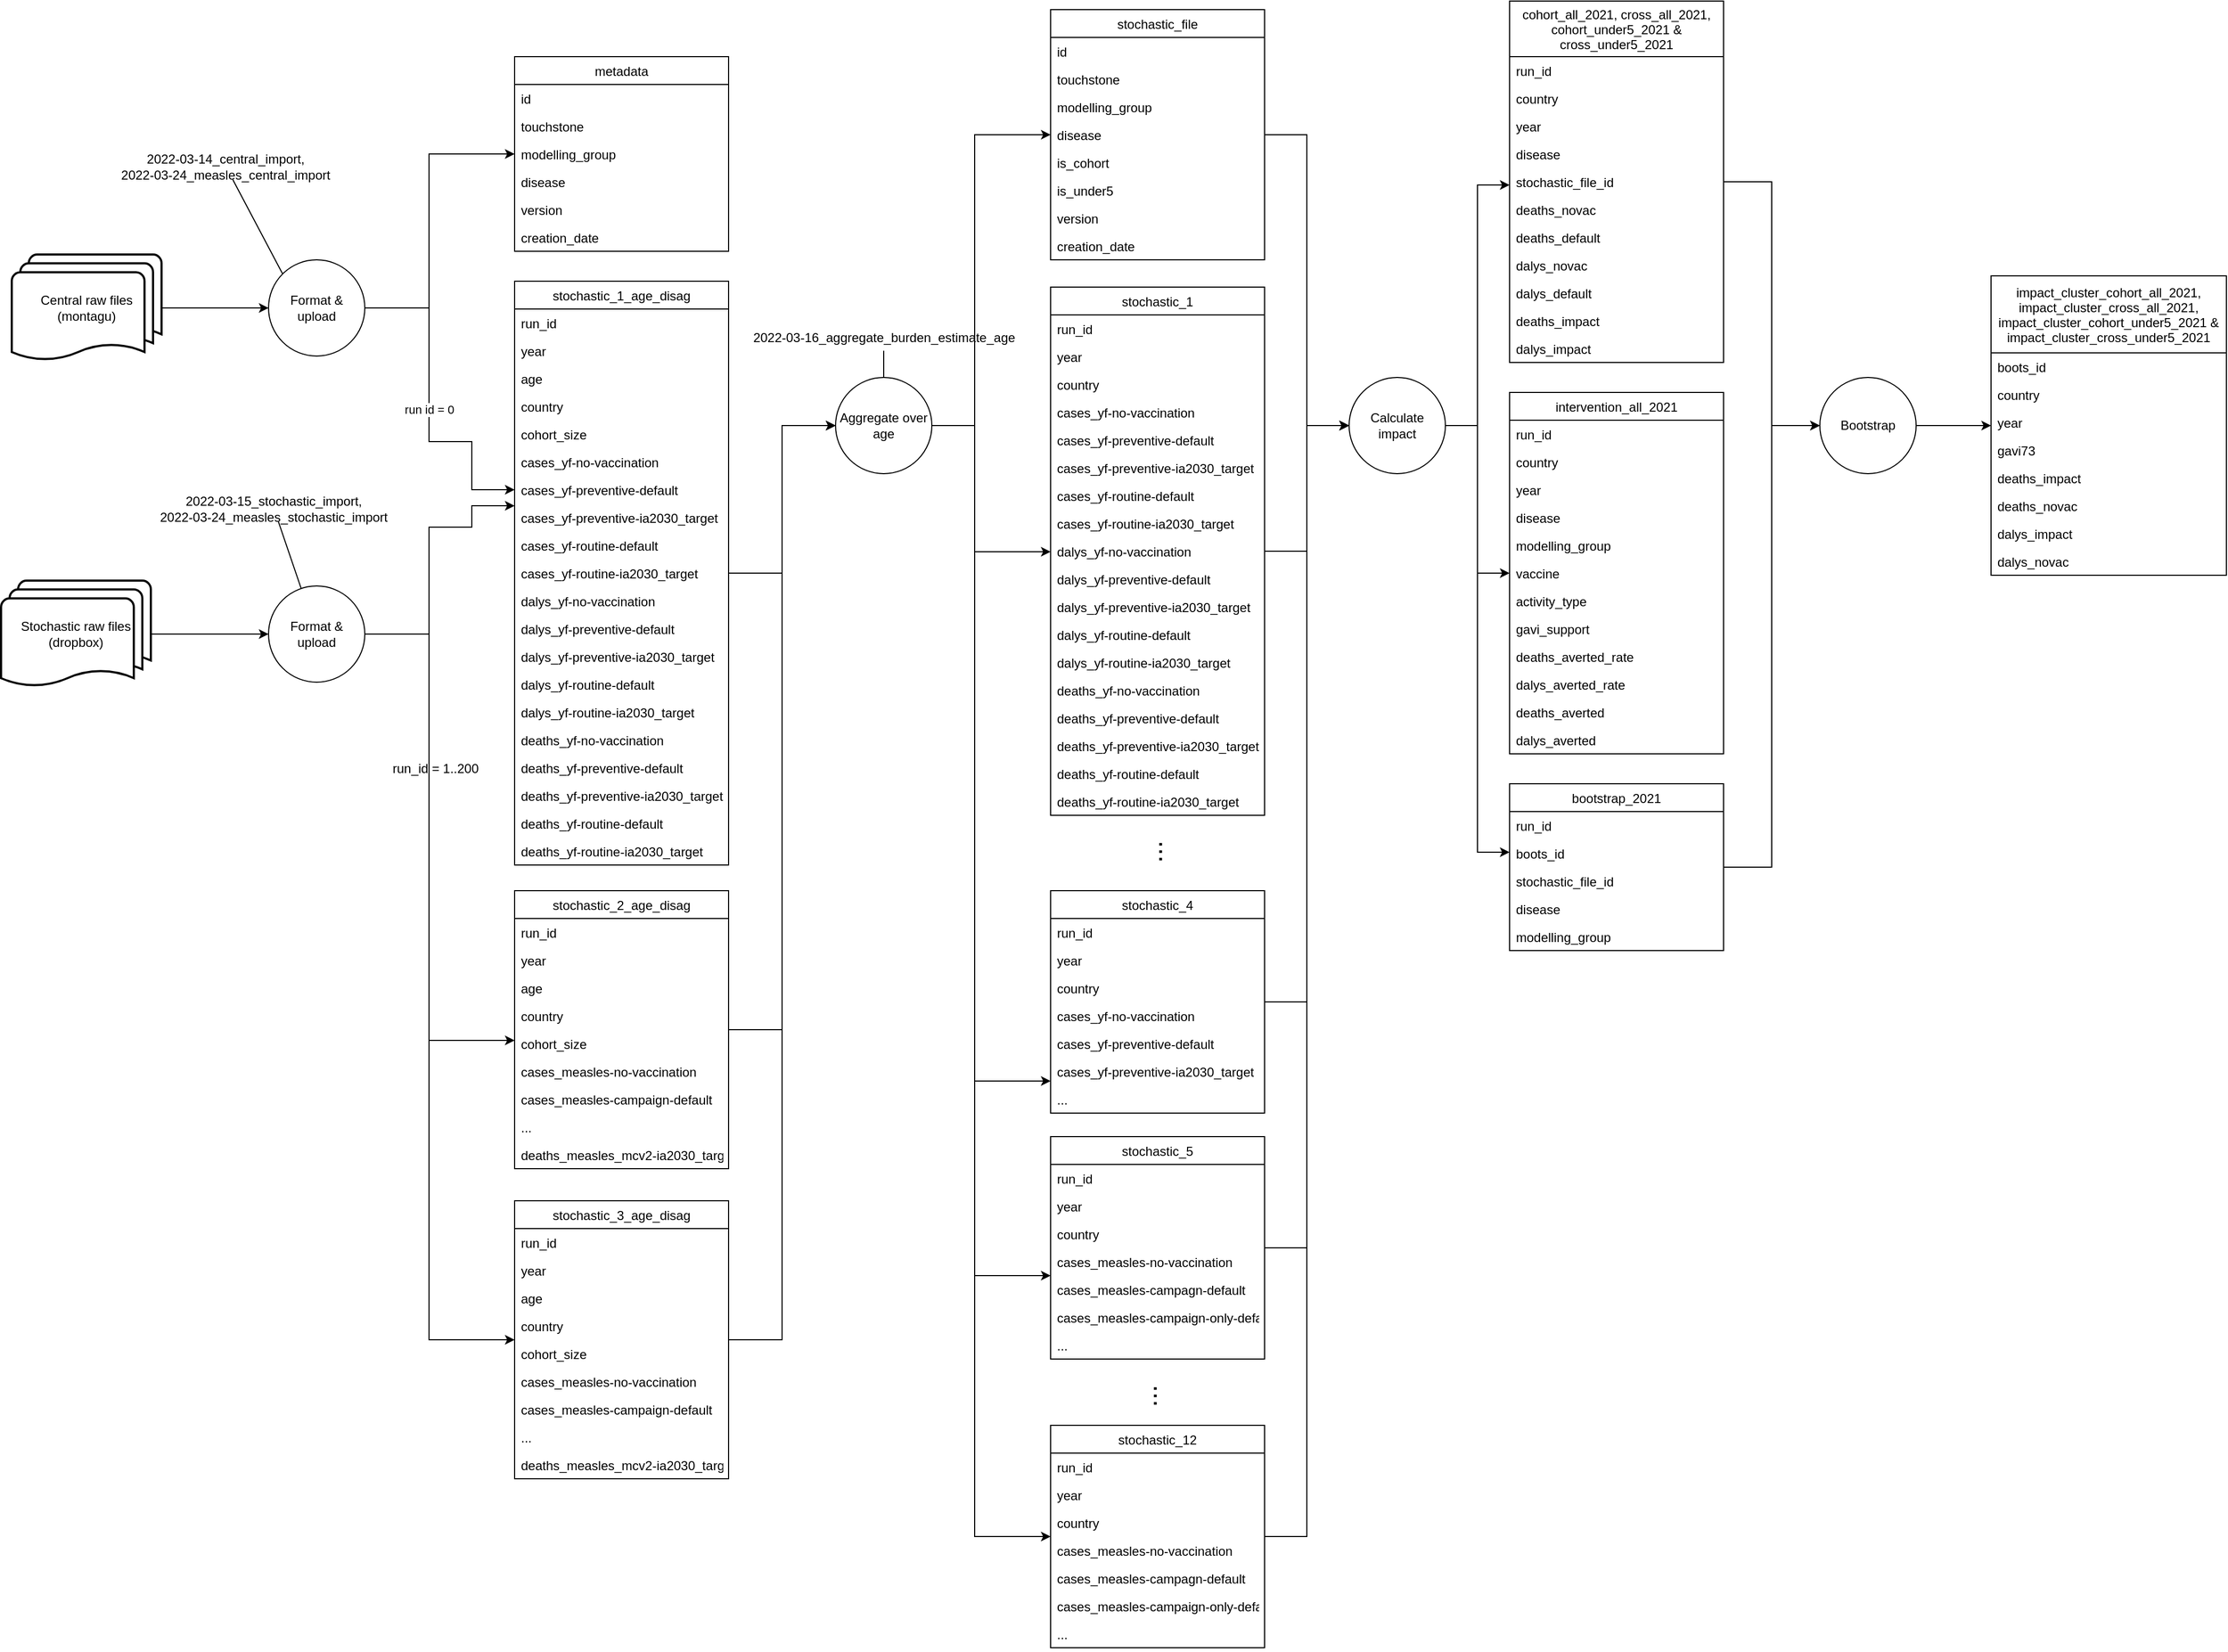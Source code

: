 <mxfile version="16.5.1" type="device"><diagram id="mGxD8xT4z-HSewU-faGQ" name="Page-1"><mxGraphModel dx="1350" dy="878" grid="1" gridSize="10" guides="1" tooltips="1" connect="1" arrows="1" fold="1" page="1" pageScale="1" pageWidth="827" pageHeight="1169" math="0" shadow="0"><root><mxCell id="0"/><mxCell id="1" parent="0"/><mxCell id="gCDxa2Zwygsy5dwFKKMd-66" style="edgeStyle=orthogonalEdgeStyle;rounded=0;orthogonalLoop=1;jettySize=auto;html=1;" parent="1" source="gCDxa2Zwygsy5dwFKKMd-1" target="gCDxa2Zwygsy5dwFKKMd-3" edge="1"><mxGeometry relative="1" as="geometry"/></mxCell><mxCell id="gCDxa2Zwygsy5dwFKKMd-1" value="Stochastic raw files&lt;br&gt;(dropbox)" style="strokeWidth=2;html=1;shape=mxgraph.flowchart.multi-document;whiteSpace=wrap;" parent="1" vertex="1"><mxGeometry x="60" y="580" width="140" height="100" as="geometry"/></mxCell><mxCell id="gCDxa2Zwygsy5dwFKKMd-65" style="edgeStyle=orthogonalEdgeStyle;rounded=0;orthogonalLoop=1;jettySize=auto;html=1;" parent="1" source="gCDxa2Zwygsy5dwFKKMd-2" target="gCDxa2Zwygsy5dwFKKMd-4" edge="1"><mxGeometry relative="1" as="geometry"/></mxCell><mxCell id="gCDxa2Zwygsy5dwFKKMd-2" value="Central raw files&lt;br&gt;(montagu)" style="strokeWidth=2;html=1;shape=mxgraph.flowchart.multi-document;whiteSpace=wrap;" parent="1" vertex="1"><mxGeometry x="70" y="275" width="140" height="100" as="geometry"/></mxCell><mxCell id="gCDxa2Zwygsy5dwFKKMd-64" style="edgeStyle=orthogonalEdgeStyle;rounded=0;orthogonalLoop=1;jettySize=auto;html=1;" parent="1" source="gCDxa2Zwygsy5dwFKKMd-3" target="gCDxa2Zwygsy5dwFKKMd-18" edge="1"><mxGeometry relative="1" as="geometry"><Array as="points"><mxPoint x="460" y="630"/><mxPoint x="460" y="530"/><mxPoint x="500" y="530"/><mxPoint x="500" y="510"/></Array></mxGeometry></mxCell><mxCell id="oV0BVS69XPxfv5UUO418-32" style="edgeStyle=orthogonalEdgeStyle;rounded=0;orthogonalLoop=1;jettySize=auto;html=1;" parent="1" source="gCDxa2Zwygsy5dwFKKMd-3" target="oV0BVS69XPxfv5UUO418-1" edge="1"><mxGeometry relative="1" as="geometry"><Array as="points"><mxPoint x="460" y="630"/><mxPoint x="460" y="1010"/></Array></mxGeometry></mxCell><mxCell id="oV0BVS69XPxfv5UUO418-33" style="edgeStyle=orthogonalEdgeStyle;rounded=0;orthogonalLoop=1;jettySize=auto;html=1;" parent="1" source="gCDxa2Zwygsy5dwFKKMd-3" target="oV0BVS69XPxfv5UUO418-22" edge="1"><mxGeometry relative="1" as="geometry"><Array as="points"><mxPoint x="460" y="630"/><mxPoint x="460" y="1290"/></Array></mxGeometry></mxCell><mxCell id="gCDxa2Zwygsy5dwFKKMd-3" value="Format &amp;amp; upload" style="ellipse;whiteSpace=wrap;html=1;aspect=fixed;" parent="1" vertex="1"><mxGeometry x="310" y="585" width="90" height="90" as="geometry"/></mxCell><mxCell id="gCDxa2Zwygsy5dwFKKMd-61" style="edgeStyle=orthogonalEdgeStyle;rounded=0;orthogonalLoop=1;jettySize=auto;html=1;" parent="1" source="gCDxa2Zwygsy5dwFKKMd-4" target="gCDxa2Zwygsy5dwFKKMd-43" edge="1"><mxGeometry relative="1" as="geometry"><Array as="points"><mxPoint x="460" y="325"/><mxPoint x="460" y="181"/></Array></mxGeometry></mxCell><mxCell id="gCDxa2Zwygsy5dwFKKMd-62" value="run id = 0" style="edgeStyle=orthogonalEdgeStyle;rounded=0;orthogonalLoop=1;jettySize=auto;html=1;" parent="1" source="gCDxa2Zwygsy5dwFKKMd-4" target="gCDxa2Zwygsy5dwFKKMd-23" edge="1"><mxGeometry relative="1" as="geometry"><Array as="points"><mxPoint x="460" y="325"/><mxPoint x="460" y="450"/><mxPoint x="500" y="450"/><mxPoint x="500" y="495"/></Array></mxGeometry></mxCell><mxCell id="gCDxa2Zwygsy5dwFKKMd-4" value="Format &amp;amp; upload" style="ellipse;whiteSpace=wrap;html=1;aspect=fixed;" parent="1" vertex="1"><mxGeometry x="310" y="280" width="90" height="90" as="geometry"/></mxCell><mxCell id="gCDxa2Zwygsy5dwFKKMd-89" style="edgeStyle=orthogonalEdgeStyle;rounded=0;orthogonalLoop=1;jettySize=auto;html=1;entryX=0;entryY=0.5;entryDx=0;entryDy=0;" parent="1" source="gCDxa2Zwygsy5dwFKKMd-18" target="gCDxa2Zwygsy5dwFKKMd-88" edge="1"><mxGeometry relative="1" as="geometry"/></mxCell><mxCell id="gCDxa2Zwygsy5dwFKKMd-18" value="stochastic_1_age_disag" style="swimlane;fontStyle=0;childLayout=stackLayout;horizontal=1;startSize=26;fillColor=none;horizontalStack=0;resizeParent=1;resizeParentMax=0;resizeLast=0;collapsible=1;marginBottom=0;" parent="1" vertex="1"><mxGeometry x="540" y="300" width="200" height="546" as="geometry"><mxRectangle x="490" y="370" width="50" height="26" as="alternateBounds"/></mxGeometry></mxCell><mxCell id="gCDxa2Zwygsy5dwFKKMd-21" value="run_id" style="text;strokeColor=none;fillColor=none;align=left;verticalAlign=top;spacingLeft=4;spacingRight=4;overflow=hidden;rotatable=0;points=[[0,0.5],[1,0.5]];portConstraint=eastwest;" parent="gCDxa2Zwygsy5dwFKKMd-18" vertex="1"><mxGeometry y="26" width="200" height="26" as="geometry"/></mxCell><mxCell id="gCDxa2Zwygsy5dwFKKMd-19" value="year" style="text;strokeColor=none;fillColor=none;align=left;verticalAlign=top;spacingLeft=4;spacingRight=4;overflow=hidden;rotatable=0;points=[[0,0.5],[1,0.5]];portConstraint=eastwest;" parent="gCDxa2Zwygsy5dwFKKMd-18" vertex="1"><mxGeometry y="52" width="200" height="26" as="geometry"/></mxCell><mxCell id="gCDxa2Zwygsy5dwFKKMd-31" value="age" style="text;strokeColor=none;fillColor=none;align=left;verticalAlign=top;spacingLeft=4;spacingRight=4;overflow=hidden;rotatable=0;points=[[0,0.5],[1,0.5]];portConstraint=eastwest;" parent="gCDxa2Zwygsy5dwFKKMd-18" vertex="1"><mxGeometry y="78" width="200" height="26" as="geometry"/></mxCell><mxCell id="gCDxa2Zwygsy5dwFKKMd-20" value="country" style="text;strokeColor=none;fillColor=none;align=left;verticalAlign=top;spacingLeft=4;spacingRight=4;overflow=hidden;rotatable=0;points=[[0,0.5],[1,0.5]];portConstraint=eastwest;" parent="gCDxa2Zwygsy5dwFKKMd-18" vertex="1"><mxGeometry y="104" width="200" height="26" as="geometry"/></mxCell><mxCell id="gCDxa2Zwygsy5dwFKKMd-32" value="cohort_size" style="text;strokeColor=none;fillColor=none;align=left;verticalAlign=top;spacingLeft=4;spacingRight=4;overflow=hidden;rotatable=0;points=[[0,0.5],[1,0.5]];portConstraint=eastwest;" parent="gCDxa2Zwygsy5dwFKKMd-18" vertex="1"><mxGeometry y="130" width="200" height="26" as="geometry"/></mxCell><mxCell id="gCDxa2Zwygsy5dwFKKMd-22" value="cases_yf-no-vaccination" style="text;strokeColor=none;fillColor=none;align=left;verticalAlign=top;spacingLeft=4;spacingRight=4;overflow=hidden;rotatable=0;points=[[0,0.5],[1,0.5]];portConstraint=eastwest;" parent="gCDxa2Zwygsy5dwFKKMd-18" vertex="1"><mxGeometry y="156" width="200" height="26" as="geometry"/></mxCell><mxCell id="gCDxa2Zwygsy5dwFKKMd-23" value="cases_yf-preventive-default" style="text;strokeColor=none;fillColor=none;align=left;verticalAlign=top;spacingLeft=4;spacingRight=4;overflow=hidden;rotatable=0;points=[[0,0.5],[1,0.5]];portConstraint=eastwest;" parent="gCDxa2Zwygsy5dwFKKMd-18" vertex="1"><mxGeometry y="182" width="200" height="26" as="geometry"/></mxCell><mxCell id="gCDxa2Zwygsy5dwFKKMd-24" value="cases_yf-preventive-ia2030_target" style="text;strokeColor=none;fillColor=none;align=left;verticalAlign=top;spacingLeft=4;spacingRight=4;overflow=hidden;rotatable=0;points=[[0,0.5],[1,0.5]];portConstraint=eastwest;" parent="gCDxa2Zwygsy5dwFKKMd-18" vertex="1"><mxGeometry y="208" width="200" height="26" as="geometry"/></mxCell><mxCell id="gCDxa2Zwygsy5dwFKKMd-25" value="cases_yf-routine-default" style="text;strokeColor=none;fillColor=none;align=left;verticalAlign=top;spacingLeft=4;spacingRight=4;overflow=hidden;rotatable=0;points=[[0,0.5],[1,0.5]];portConstraint=eastwest;" parent="gCDxa2Zwygsy5dwFKKMd-18" vertex="1"><mxGeometry y="234" width="200" height="26" as="geometry"/></mxCell><mxCell id="gCDxa2Zwygsy5dwFKKMd-26" value="cases_yf-routine-ia2030_target" style="text;strokeColor=none;fillColor=none;align=left;verticalAlign=top;spacingLeft=4;spacingRight=4;overflow=hidden;rotatable=0;points=[[0,0.5],[1,0.5]];portConstraint=eastwest;" parent="gCDxa2Zwygsy5dwFKKMd-18" vertex="1"><mxGeometry y="260" width="200" height="26" as="geometry"/></mxCell><mxCell id="gCDxa2Zwygsy5dwFKKMd-27" value="dalys_yf-no-vaccination" style="text;strokeColor=none;fillColor=none;align=left;verticalAlign=top;spacingLeft=4;spacingRight=4;overflow=hidden;rotatable=0;points=[[0,0.5],[1,0.5]];portConstraint=eastwest;" parent="gCDxa2Zwygsy5dwFKKMd-18" vertex="1"><mxGeometry y="286" width="200" height="26" as="geometry"/></mxCell><mxCell id="gCDxa2Zwygsy5dwFKKMd-28" value="dalys_yf-preventive-default" style="text;strokeColor=none;fillColor=none;align=left;verticalAlign=top;spacingLeft=4;spacingRight=4;overflow=hidden;rotatable=0;points=[[0,0.5],[1,0.5]];portConstraint=eastwest;" parent="gCDxa2Zwygsy5dwFKKMd-18" vertex="1"><mxGeometry y="312" width="200" height="26" as="geometry"/></mxCell><mxCell id="gCDxa2Zwygsy5dwFKKMd-29" value="dalys_yf-preventive-ia2030_target" style="text;strokeColor=none;fillColor=none;align=left;verticalAlign=top;spacingLeft=4;spacingRight=4;overflow=hidden;rotatable=0;points=[[0,0.5],[1,0.5]];portConstraint=eastwest;" parent="gCDxa2Zwygsy5dwFKKMd-18" vertex="1"><mxGeometry y="338" width="200" height="26" as="geometry"/></mxCell><mxCell id="gCDxa2Zwygsy5dwFKKMd-30" value="dalys_yf-routine-default" style="text;strokeColor=none;fillColor=none;align=left;verticalAlign=top;spacingLeft=4;spacingRight=4;overflow=hidden;rotatable=0;points=[[0,0.5],[1,0.5]];portConstraint=eastwest;" parent="gCDxa2Zwygsy5dwFKKMd-18" vertex="1"><mxGeometry y="364" width="200" height="26" as="geometry"/></mxCell><mxCell id="gCDxa2Zwygsy5dwFKKMd-33" value="dalys_yf-routine-ia2030_target" style="text;strokeColor=none;fillColor=none;align=left;verticalAlign=top;spacingLeft=4;spacingRight=4;overflow=hidden;rotatable=0;points=[[0,0.5],[1,0.5]];portConstraint=eastwest;" parent="gCDxa2Zwygsy5dwFKKMd-18" vertex="1"><mxGeometry y="390" width="200" height="26" as="geometry"/></mxCell><mxCell id="gCDxa2Zwygsy5dwFKKMd-34" value="deaths_yf-no-vaccination" style="text;strokeColor=none;fillColor=none;align=left;verticalAlign=top;spacingLeft=4;spacingRight=4;overflow=hidden;rotatable=0;points=[[0,0.5],[1,0.5]];portConstraint=eastwest;" parent="gCDxa2Zwygsy5dwFKKMd-18" vertex="1"><mxGeometry y="416" width="200" height="26" as="geometry"/></mxCell><mxCell id="gCDxa2Zwygsy5dwFKKMd-35" value="deaths_yf-preventive-default" style="text;strokeColor=none;fillColor=none;align=left;verticalAlign=top;spacingLeft=4;spacingRight=4;overflow=hidden;rotatable=0;points=[[0,0.5],[1,0.5]];portConstraint=eastwest;" parent="gCDxa2Zwygsy5dwFKKMd-18" vertex="1"><mxGeometry y="442" width="200" height="26" as="geometry"/></mxCell><mxCell id="gCDxa2Zwygsy5dwFKKMd-36" value="deaths_yf-preventive-ia2030_target" style="text;strokeColor=none;fillColor=none;align=left;verticalAlign=top;spacingLeft=4;spacingRight=4;overflow=hidden;rotatable=0;points=[[0,0.5],[1,0.5]];portConstraint=eastwest;" parent="gCDxa2Zwygsy5dwFKKMd-18" vertex="1"><mxGeometry y="468" width="200" height="26" as="geometry"/></mxCell><mxCell id="gCDxa2Zwygsy5dwFKKMd-37" value="deaths_yf-routine-default" style="text;strokeColor=none;fillColor=none;align=left;verticalAlign=top;spacingLeft=4;spacingRight=4;overflow=hidden;rotatable=0;points=[[0,0.5],[1,0.5]];portConstraint=eastwest;" parent="gCDxa2Zwygsy5dwFKKMd-18" vertex="1"><mxGeometry y="494" width="200" height="26" as="geometry"/></mxCell><mxCell id="gCDxa2Zwygsy5dwFKKMd-38" value="deaths_yf-routine-ia2030_target" style="text;strokeColor=none;fillColor=none;align=left;verticalAlign=top;spacingLeft=4;spacingRight=4;overflow=hidden;rotatable=0;points=[[0,0.5],[1,0.5]];portConstraint=eastwest;" parent="gCDxa2Zwygsy5dwFKKMd-18" vertex="1"><mxGeometry y="520" width="200" height="26" as="geometry"/></mxCell><mxCell id="gCDxa2Zwygsy5dwFKKMd-40" value="metadata" style="swimlane;fontStyle=0;childLayout=stackLayout;horizontal=1;startSize=26;fillColor=none;horizontalStack=0;resizeParent=1;resizeParentMax=0;resizeLast=0;collapsible=1;marginBottom=0;" parent="1" vertex="1"><mxGeometry x="540" y="90" width="200" height="182" as="geometry"><mxRectangle x="490" y="370" width="50" height="26" as="alternateBounds"/></mxGeometry></mxCell><mxCell id="gCDxa2Zwygsy5dwFKKMd-41" value="id" style="text;strokeColor=none;fillColor=none;align=left;verticalAlign=top;spacingLeft=4;spacingRight=4;overflow=hidden;rotatable=0;points=[[0,0.5],[1,0.5]];portConstraint=eastwest;" parent="gCDxa2Zwygsy5dwFKKMd-40" vertex="1"><mxGeometry y="26" width="200" height="26" as="geometry"/></mxCell><mxCell id="gCDxa2Zwygsy5dwFKKMd-42" value="touchstone" style="text;strokeColor=none;fillColor=none;align=left;verticalAlign=top;spacingLeft=4;spacingRight=4;overflow=hidden;rotatable=0;points=[[0,0.5],[1,0.5]];portConstraint=eastwest;" parent="gCDxa2Zwygsy5dwFKKMd-40" vertex="1"><mxGeometry y="52" width="200" height="26" as="geometry"/></mxCell><mxCell id="gCDxa2Zwygsy5dwFKKMd-43" value="modelling_group" style="text;strokeColor=none;fillColor=none;align=left;verticalAlign=top;spacingLeft=4;spacingRight=4;overflow=hidden;rotatable=0;points=[[0,0.5],[1,0.5]];portConstraint=eastwest;" parent="gCDxa2Zwygsy5dwFKKMd-40" vertex="1"><mxGeometry y="78" width="200" height="26" as="geometry"/></mxCell><mxCell id="gCDxa2Zwygsy5dwFKKMd-44" value="disease" style="text;strokeColor=none;fillColor=none;align=left;verticalAlign=top;spacingLeft=4;spacingRight=4;overflow=hidden;rotatable=0;points=[[0,0.5],[1,0.5]];portConstraint=eastwest;" parent="gCDxa2Zwygsy5dwFKKMd-40" vertex="1"><mxGeometry y="104" width="200" height="26" as="geometry"/></mxCell><mxCell id="gCDxa2Zwygsy5dwFKKMd-45" value="version" style="text;strokeColor=none;fillColor=none;align=left;verticalAlign=top;spacingLeft=4;spacingRight=4;overflow=hidden;rotatable=0;points=[[0,0.5],[1,0.5]];portConstraint=eastwest;" parent="gCDxa2Zwygsy5dwFKKMd-40" vertex="1"><mxGeometry y="130" width="200" height="26" as="geometry"/></mxCell><mxCell id="gCDxa2Zwygsy5dwFKKMd-46" value="creation_date" style="text;strokeColor=none;fillColor=none;align=left;verticalAlign=top;spacingLeft=4;spacingRight=4;overflow=hidden;rotatable=0;points=[[0,0.5],[1,0.5]];portConstraint=eastwest;" parent="gCDxa2Zwygsy5dwFKKMd-40" vertex="1"><mxGeometry y="156" width="200" height="26" as="geometry"/></mxCell><mxCell id="56WEZBqEZXqJa4OsH4BW-86" style="edgeStyle=orthogonalEdgeStyle;rounded=0;orthogonalLoop=1;jettySize=auto;html=1;" edge="1" parent="1" source="gCDxa2Zwygsy5dwFKKMd-67" target="56WEZBqEZXqJa4OsH4BW-1"><mxGeometry relative="1" as="geometry"/></mxCell><mxCell id="gCDxa2Zwygsy5dwFKKMd-67" value="stochastic_1" style="swimlane;fontStyle=0;childLayout=stackLayout;horizontal=1;startSize=26;fillColor=none;horizontalStack=0;resizeParent=1;resizeParentMax=0;resizeLast=0;collapsible=1;marginBottom=0;" parent="1" vertex="1"><mxGeometry x="1041" y="305.5" width="200" height="494" as="geometry"><mxRectangle x="490" y="370" width="50" height="26" as="alternateBounds"/></mxGeometry></mxCell><mxCell id="gCDxa2Zwygsy5dwFKKMd-68" value="run_id" style="text;strokeColor=none;fillColor=none;align=left;verticalAlign=top;spacingLeft=4;spacingRight=4;overflow=hidden;rotatable=0;points=[[0,0.5],[1,0.5]];portConstraint=eastwest;" parent="gCDxa2Zwygsy5dwFKKMd-67" vertex="1"><mxGeometry y="26" width="200" height="26" as="geometry"/></mxCell><mxCell id="gCDxa2Zwygsy5dwFKKMd-69" value="year" style="text;strokeColor=none;fillColor=none;align=left;verticalAlign=top;spacingLeft=4;spacingRight=4;overflow=hidden;rotatable=0;points=[[0,0.5],[1,0.5]];portConstraint=eastwest;" parent="gCDxa2Zwygsy5dwFKKMd-67" vertex="1"><mxGeometry y="52" width="200" height="26" as="geometry"/></mxCell><mxCell id="gCDxa2Zwygsy5dwFKKMd-71" value="country" style="text;strokeColor=none;fillColor=none;align=left;verticalAlign=top;spacingLeft=4;spacingRight=4;overflow=hidden;rotatable=0;points=[[0,0.5],[1,0.5]];portConstraint=eastwest;" parent="gCDxa2Zwygsy5dwFKKMd-67" vertex="1"><mxGeometry y="78" width="200" height="26" as="geometry"/></mxCell><mxCell id="gCDxa2Zwygsy5dwFKKMd-73" value="cases_yf-no-vaccination" style="text;strokeColor=none;fillColor=none;align=left;verticalAlign=top;spacingLeft=4;spacingRight=4;overflow=hidden;rotatable=0;points=[[0,0.5],[1,0.5]];portConstraint=eastwest;" parent="gCDxa2Zwygsy5dwFKKMd-67" vertex="1"><mxGeometry y="104" width="200" height="26" as="geometry"/></mxCell><mxCell id="gCDxa2Zwygsy5dwFKKMd-74" value="cases_yf-preventive-default" style="text;strokeColor=none;fillColor=none;align=left;verticalAlign=top;spacingLeft=4;spacingRight=4;overflow=hidden;rotatable=0;points=[[0,0.5],[1,0.5]];portConstraint=eastwest;" parent="gCDxa2Zwygsy5dwFKKMd-67" vertex="1"><mxGeometry y="130" width="200" height="26" as="geometry"/></mxCell><mxCell id="gCDxa2Zwygsy5dwFKKMd-75" value="cases_yf-preventive-ia2030_target" style="text;strokeColor=none;fillColor=none;align=left;verticalAlign=top;spacingLeft=4;spacingRight=4;overflow=hidden;rotatable=0;points=[[0,0.5],[1,0.5]];portConstraint=eastwest;" parent="gCDxa2Zwygsy5dwFKKMd-67" vertex="1"><mxGeometry y="156" width="200" height="26" as="geometry"/></mxCell><mxCell id="gCDxa2Zwygsy5dwFKKMd-76" value="cases_yf-routine-default" style="text;strokeColor=none;fillColor=none;align=left;verticalAlign=top;spacingLeft=4;spacingRight=4;overflow=hidden;rotatable=0;points=[[0,0.5],[1,0.5]];portConstraint=eastwest;" parent="gCDxa2Zwygsy5dwFKKMd-67" vertex="1"><mxGeometry y="182" width="200" height="26" as="geometry"/></mxCell><mxCell id="gCDxa2Zwygsy5dwFKKMd-77" value="cases_yf-routine-ia2030_target" style="text;strokeColor=none;fillColor=none;align=left;verticalAlign=top;spacingLeft=4;spacingRight=4;overflow=hidden;rotatable=0;points=[[0,0.5],[1,0.5]];portConstraint=eastwest;" parent="gCDxa2Zwygsy5dwFKKMd-67" vertex="1"><mxGeometry y="208" width="200" height="26" as="geometry"/></mxCell><mxCell id="gCDxa2Zwygsy5dwFKKMd-78" value="dalys_yf-no-vaccination" style="text;strokeColor=none;fillColor=none;align=left;verticalAlign=top;spacingLeft=4;spacingRight=4;overflow=hidden;rotatable=0;points=[[0,0.5],[1,0.5]];portConstraint=eastwest;" parent="gCDxa2Zwygsy5dwFKKMd-67" vertex="1"><mxGeometry y="234" width="200" height="26" as="geometry"/></mxCell><mxCell id="gCDxa2Zwygsy5dwFKKMd-79" value="dalys_yf-preventive-default" style="text;strokeColor=none;fillColor=none;align=left;verticalAlign=top;spacingLeft=4;spacingRight=4;overflow=hidden;rotatable=0;points=[[0,0.5],[1,0.5]];portConstraint=eastwest;" parent="gCDxa2Zwygsy5dwFKKMd-67" vertex="1"><mxGeometry y="260" width="200" height="26" as="geometry"/></mxCell><mxCell id="gCDxa2Zwygsy5dwFKKMd-80" value="dalys_yf-preventive-ia2030_target" style="text;strokeColor=none;fillColor=none;align=left;verticalAlign=top;spacingLeft=4;spacingRight=4;overflow=hidden;rotatable=0;points=[[0,0.5],[1,0.5]];portConstraint=eastwest;" parent="gCDxa2Zwygsy5dwFKKMd-67" vertex="1"><mxGeometry y="286" width="200" height="26" as="geometry"/></mxCell><mxCell id="gCDxa2Zwygsy5dwFKKMd-81" value="dalys_yf-routine-default" style="text;strokeColor=none;fillColor=none;align=left;verticalAlign=top;spacingLeft=4;spacingRight=4;overflow=hidden;rotatable=0;points=[[0,0.5],[1,0.5]];portConstraint=eastwest;" parent="gCDxa2Zwygsy5dwFKKMd-67" vertex="1"><mxGeometry y="312" width="200" height="26" as="geometry"/></mxCell><mxCell id="gCDxa2Zwygsy5dwFKKMd-82" value="dalys_yf-routine-ia2030_target" style="text;strokeColor=none;fillColor=none;align=left;verticalAlign=top;spacingLeft=4;spacingRight=4;overflow=hidden;rotatable=0;points=[[0,0.5],[1,0.5]];portConstraint=eastwest;" parent="gCDxa2Zwygsy5dwFKKMd-67" vertex="1"><mxGeometry y="338" width="200" height="26" as="geometry"/></mxCell><mxCell id="gCDxa2Zwygsy5dwFKKMd-83" value="deaths_yf-no-vaccination" style="text;strokeColor=none;fillColor=none;align=left;verticalAlign=top;spacingLeft=4;spacingRight=4;overflow=hidden;rotatable=0;points=[[0,0.5],[1,0.5]];portConstraint=eastwest;" parent="gCDxa2Zwygsy5dwFKKMd-67" vertex="1"><mxGeometry y="364" width="200" height="26" as="geometry"/></mxCell><mxCell id="gCDxa2Zwygsy5dwFKKMd-84" value="deaths_yf-preventive-default" style="text;strokeColor=none;fillColor=none;align=left;verticalAlign=top;spacingLeft=4;spacingRight=4;overflow=hidden;rotatable=0;points=[[0,0.5],[1,0.5]];portConstraint=eastwest;" parent="gCDxa2Zwygsy5dwFKKMd-67" vertex="1"><mxGeometry y="390" width="200" height="26" as="geometry"/></mxCell><mxCell id="gCDxa2Zwygsy5dwFKKMd-85" value="deaths_yf-preventive-ia2030_target" style="text;strokeColor=none;fillColor=none;align=left;verticalAlign=top;spacingLeft=4;spacingRight=4;overflow=hidden;rotatable=0;points=[[0,0.5],[1,0.5]];portConstraint=eastwest;" parent="gCDxa2Zwygsy5dwFKKMd-67" vertex="1"><mxGeometry y="416" width="200" height="26" as="geometry"/></mxCell><mxCell id="gCDxa2Zwygsy5dwFKKMd-86" value="deaths_yf-routine-default" style="text;strokeColor=none;fillColor=none;align=left;verticalAlign=top;spacingLeft=4;spacingRight=4;overflow=hidden;rotatable=0;points=[[0,0.5],[1,0.5]];portConstraint=eastwest;" parent="gCDxa2Zwygsy5dwFKKMd-67" vertex="1"><mxGeometry y="442" width="200" height="26" as="geometry"/></mxCell><mxCell id="gCDxa2Zwygsy5dwFKKMd-87" value="deaths_yf-routine-ia2030_target" style="text;strokeColor=none;fillColor=none;align=left;verticalAlign=top;spacingLeft=4;spacingRight=4;overflow=hidden;rotatable=0;points=[[0,0.5],[1,0.5]];portConstraint=eastwest;" parent="gCDxa2Zwygsy5dwFKKMd-67" vertex="1"><mxGeometry y="468" width="200" height="26" as="geometry"/></mxCell><mxCell id="gCDxa2Zwygsy5dwFKKMd-90" style="edgeStyle=orthogonalEdgeStyle;rounded=0;orthogonalLoop=1;jettySize=auto;html=1;" parent="1" source="gCDxa2Zwygsy5dwFKKMd-88" target="gCDxa2Zwygsy5dwFKKMd-67" edge="1"><mxGeometry relative="1" as="geometry"><Array as="points"><mxPoint x="970" y="435"/><mxPoint x="970" y="553"/></Array></mxGeometry></mxCell><mxCell id="uaEE7_l4c9UMO8RXk4aK-29" style="edgeStyle=orthogonalEdgeStyle;rounded=0;orthogonalLoop=1;jettySize=auto;html=1;entryX=0;entryY=0.5;entryDx=0;entryDy=0;" parent="1" source="gCDxa2Zwygsy5dwFKKMd-88" target="uaEE7_l4c9UMO8RXk4aK-5" edge="1"><mxGeometry relative="1" as="geometry"><Array as="points"><mxPoint x="970" y="435"/><mxPoint x="970" y="163"/></Array></mxGeometry></mxCell><mxCell id="uaEE7_l4c9UMO8RXk4aK-30" style="edgeStyle=orthogonalEdgeStyle;rounded=0;orthogonalLoop=1;jettySize=auto;html=1;" parent="1" source="gCDxa2Zwygsy5dwFKKMd-88" target="uaEE7_l4c9UMO8RXk4aK-10" edge="1"><mxGeometry relative="1" as="geometry"><Array as="points"><mxPoint x="970" y="435"/><mxPoint x="970" y="1048"/></Array></mxGeometry></mxCell><mxCell id="oV0BVS69XPxfv5UUO418-53" style="edgeStyle=orthogonalEdgeStyle;rounded=0;orthogonalLoop=1;jettySize=auto;html=1;" parent="1" source="gCDxa2Zwygsy5dwFKKMd-88" target="oV0BVS69XPxfv5UUO418-36" edge="1"><mxGeometry relative="1" as="geometry"><Array as="points"><mxPoint x="970" y="435"/><mxPoint x="970" y="1230"/></Array></mxGeometry></mxCell><mxCell id="oV0BVS69XPxfv5UUO418-54" style="edgeStyle=orthogonalEdgeStyle;rounded=0;orthogonalLoop=1;jettySize=auto;html=1;" parent="1" source="gCDxa2Zwygsy5dwFKKMd-88" target="oV0BVS69XPxfv5UUO418-44" edge="1"><mxGeometry relative="1" as="geometry"><Array as="points"><mxPoint x="970" y="435"/><mxPoint x="970" y="1474"/></Array></mxGeometry></mxCell><mxCell id="gCDxa2Zwygsy5dwFKKMd-88" value="Aggregate over age" style="ellipse;whiteSpace=wrap;html=1;aspect=fixed;" parent="1" vertex="1"><mxGeometry x="840" y="390" width="90" height="90" as="geometry"/></mxCell><mxCell id="gCDxa2Zwygsy5dwFKKMd-93" style="rounded=0;orthogonalLoop=1;jettySize=auto;html=1;entryX=0;entryY=0;entryDx=0;entryDy=0;endArrow=none;endFill=0;" parent="1" source="gCDxa2Zwygsy5dwFKKMd-91" target="gCDxa2Zwygsy5dwFKKMd-4" edge="1"><mxGeometry relative="1" as="geometry"/></mxCell><mxCell id="gCDxa2Zwygsy5dwFKKMd-91" value="2022-03-14_central_import,&lt;br&gt;2022-03-24_measles_central_import" style="text;html=1;strokeColor=none;fillColor=none;align=center;verticalAlign=middle;whiteSpace=wrap;rounded=0;" parent="1" vertex="1"><mxGeometry x="170" y="180" width="200" height="25" as="geometry"/></mxCell><mxCell id="gCDxa2Zwygsy5dwFKKMd-95" style="edgeStyle=none;rounded=0;orthogonalLoop=1;jettySize=auto;html=1;endArrow=none;endFill=0;" parent="1" source="gCDxa2Zwygsy5dwFKKMd-94" target="gCDxa2Zwygsy5dwFKKMd-3" edge="1"><mxGeometry relative="1" as="geometry"/></mxCell><mxCell id="gCDxa2Zwygsy5dwFKKMd-94" value="2022-03-15_stochastic_import,&lt;br&gt;2022-03-24_measles_stochastic_import" style="text;html=1;strokeColor=none;fillColor=none;align=center;verticalAlign=middle;whiteSpace=wrap;rounded=0;" parent="1" vertex="1"><mxGeometry x="200" y="500" width="230" height="25" as="geometry"/></mxCell><mxCell id="gCDxa2Zwygsy5dwFKKMd-97" style="edgeStyle=none;rounded=0;orthogonalLoop=1;jettySize=auto;html=1;endArrow=none;endFill=0;" parent="1" source="gCDxa2Zwygsy5dwFKKMd-96" target="gCDxa2Zwygsy5dwFKKMd-88" edge="1"><mxGeometry relative="1" as="geometry"/></mxCell><mxCell id="gCDxa2Zwygsy5dwFKKMd-96" value="2022-03-16_aggregate_burden_estimate_age" style="text;html=1;strokeColor=none;fillColor=none;align=center;verticalAlign=middle;whiteSpace=wrap;rounded=0;" parent="1" vertex="1"><mxGeometry x="758.5" y="340" width="253" height="25" as="geometry"/></mxCell><mxCell id="56WEZBqEZXqJa4OsH4BW-85" style="edgeStyle=orthogonalEdgeStyle;rounded=0;orthogonalLoop=1;jettySize=auto;html=1;entryX=0;entryY=0.5;entryDx=0;entryDy=0;" edge="1" parent="1" source="uaEE7_l4c9UMO8RXk4aK-1" target="56WEZBqEZXqJa4OsH4BW-1"><mxGeometry relative="1" as="geometry"/></mxCell><mxCell id="uaEE7_l4c9UMO8RXk4aK-1" value="stochastic_file" style="swimlane;fontStyle=0;childLayout=stackLayout;horizontal=1;startSize=26;fillColor=none;horizontalStack=0;resizeParent=1;resizeParentMax=0;resizeLast=0;collapsible=1;marginBottom=0;" parent="1" vertex="1"><mxGeometry x="1041" y="46" width="200" height="234" as="geometry"><mxRectangle x="490" y="370" width="50" height="26" as="alternateBounds"/></mxGeometry></mxCell><mxCell id="uaEE7_l4c9UMO8RXk4aK-2" value="id" style="text;strokeColor=none;fillColor=none;align=left;verticalAlign=top;spacingLeft=4;spacingRight=4;overflow=hidden;rotatable=0;points=[[0,0.5],[1,0.5]];portConstraint=eastwest;" parent="uaEE7_l4c9UMO8RXk4aK-1" vertex="1"><mxGeometry y="26" width="200" height="26" as="geometry"/></mxCell><mxCell id="uaEE7_l4c9UMO8RXk4aK-3" value="touchstone" style="text;strokeColor=none;fillColor=none;align=left;verticalAlign=top;spacingLeft=4;spacingRight=4;overflow=hidden;rotatable=0;points=[[0,0.5],[1,0.5]];portConstraint=eastwest;" parent="uaEE7_l4c9UMO8RXk4aK-1" vertex="1"><mxGeometry y="52" width="200" height="26" as="geometry"/></mxCell><mxCell id="uaEE7_l4c9UMO8RXk4aK-4" value="modelling_group" style="text;strokeColor=none;fillColor=none;align=left;verticalAlign=top;spacingLeft=4;spacingRight=4;overflow=hidden;rotatable=0;points=[[0,0.5],[1,0.5]];portConstraint=eastwest;" parent="uaEE7_l4c9UMO8RXk4aK-1" vertex="1"><mxGeometry y="78" width="200" height="26" as="geometry"/></mxCell><mxCell id="uaEE7_l4c9UMO8RXk4aK-5" value="disease" style="text;strokeColor=none;fillColor=none;align=left;verticalAlign=top;spacingLeft=4;spacingRight=4;overflow=hidden;rotatable=0;points=[[0,0.5],[1,0.5]];portConstraint=eastwest;" parent="uaEE7_l4c9UMO8RXk4aK-1" vertex="1"><mxGeometry y="104" width="200" height="26" as="geometry"/></mxCell><mxCell id="uaEE7_l4c9UMO8RXk4aK-8" value="is_cohort" style="text;strokeColor=none;fillColor=none;align=left;verticalAlign=top;spacingLeft=4;spacingRight=4;overflow=hidden;rotatable=0;points=[[0,0.5],[1,0.5]];portConstraint=eastwest;" parent="uaEE7_l4c9UMO8RXk4aK-1" vertex="1"><mxGeometry y="130" width="200" height="26" as="geometry"/></mxCell><mxCell id="uaEE7_l4c9UMO8RXk4aK-9" value="is_under5" style="text;strokeColor=none;fillColor=none;align=left;verticalAlign=top;spacingLeft=4;spacingRight=4;overflow=hidden;rotatable=0;points=[[0,0.5],[1,0.5]];portConstraint=eastwest;" parent="uaEE7_l4c9UMO8RXk4aK-1" vertex="1"><mxGeometry y="156" width="200" height="26" as="geometry"/></mxCell><mxCell id="uaEE7_l4c9UMO8RXk4aK-6" value="version" style="text;strokeColor=none;fillColor=none;align=left;verticalAlign=top;spacingLeft=4;spacingRight=4;overflow=hidden;rotatable=0;points=[[0,0.5],[1,0.5]];portConstraint=eastwest;" parent="uaEE7_l4c9UMO8RXk4aK-1" vertex="1"><mxGeometry y="182" width="200" height="26" as="geometry"/></mxCell><mxCell id="uaEE7_l4c9UMO8RXk4aK-7" value="creation_date" style="text;strokeColor=none;fillColor=none;align=left;verticalAlign=top;spacingLeft=4;spacingRight=4;overflow=hidden;rotatable=0;points=[[0,0.5],[1,0.5]];portConstraint=eastwest;" parent="uaEE7_l4c9UMO8RXk4aK-1" vertex="1"><mxGeometry y="208" width="200" height="26" as="geometry"/></mxCell><mxCell id="56WEZBqEZXqJa4OsH4BW-87" style="edgeStyle=orthogonalEdgeStyle;rounded=0;orthogonalLoop=1;jettySize=auto;html=1;entryX=0;entryY=0.5;entryDx=0;entryDy=0;" edge="1" parent="1" source="uaEE7_l4c9UMO8RXk4aK-10" target="56WEZBqEZXqJa4OsH4BW-1"><mxGeometry relative="1" as="geometry"/></mxCell><mxCell id="uaEE7_l4c9UMO8RXk4aK-10" value="stochastic_4" style="swimlane;fontStyle=0;childLayout=stackLayout;horizontal=1;startSize=26;fillColor=none;horizontalStack=0;resizeParent=1;resizeParentMax=0;resizeLast=0;collapsible=1;marginBottom=0;" parent="1" vertex="1"><mxGeometry x="1041" y="870" width="200" height="208" as="geometry"><mxRectangle x="490" y="370" width="50" height="26" as="alternateBounds"/></mxGeometry></mxCell><mxCell id="uaEE7_l4c9UMO8RXk4aK-11" value="run_id" style="text;strokeColor=none;fillColor=none;align=left;verticalAlign=top;spacingLeft=4;spacingRight=4;overflow=hidden;rotatable=0;points=[[0,0.5],[1,0.5]];portConstraint=eastwest;" parent="uaEE7_l4c9UMO8RXk4aK-10" vertex="1"><mxGeometry y="26" width="200" height="26" as="geometry"/></mxCell><mxCell id="uaEE7_l4c9UMO8RXk4aK-12" value="year" style="text;strokeColor=none;fillColor=none;align=left;verticalAlign=top;spacingLeft=4;spacingRight=4;overflow=hidden;rotatable=0;points=[[0,0.5],[1,0.5]];portConstraint=eastwest;" parent="uaEE7_l4c9UMO8RXk4aK-10" vertex="1"><mxGeometry y="52" width="200" height="26" as="geometry"/></mxCell><mxCell id="uaEE7_l4c9UMO8RXk4aK-13" value="country" style="text;strokeColor=none;fillColor=none;align=left;verticalAlign=top;spacingLeft=4;spacingRight=4;overflow=hidden;rotatable=0;points=[[0,0.5],[1,0.5]];portConstraint=eastwest;" parent="uaEE7_l4c9UMO8RXk4aK-10" vertex="1"><mxGeometry y="78" width="200" height="26" as="geometry"/></mxCell><mxCell id="uaEE7_l4c9UMO8RXk4aK-14" value="cases_yf-no-vaccination" style="text;strokeColor=none;fillColor=none;align=left;verticalAlign=top;spacingLeft=4;spacingRight=4;overflow=hidden;rotatable=0;points=[[0,0.5],[1,0.5]];portConstraint=eastwest;" parent="uaEE7_l4c9UMO8RXk4aK-10" vertex="1"><mxGeometry y="104" width="200" height="26" as="geometry"/></mxCell><mxCell id="uaEE7_l4c9UMO8RXk4aK-15" value="cases_yf-preventive-default" style="text;strokeColor=none;fillColor=none;align=left;verticalAlign=top;spacingLeft=4;spacingRight=4;overflow=hidden;rotatable=0;points=[[0,0.5],[1,0.5]];portConstraint=eastwest;" parent="uaEE7_l4c9UMO8RXk4aK-10" vertex="1"><mxGeometry y="130" width="200" height="26" as="geometry"/></mxCell><mxCell id="uaEE7_l4c9UMO8RXk4aK-16" value="cases_yf-preventive-ia2030_target" style="text;strokeColor=none;fillColor=none;align=left;verticalAlign=top;spacingLeft=4;spacingRight=4;overflow=hidden;rotatable=0;points=[[0,0.5],[1,0.5]];portConstraint=eastwest;" parent="uaEE7_l4c9UMO8RXk4aK-10" vertex="1"><mxGeometry y="156" width="200" height="26" as="geometry"/></mxCell><mxCell id="uaEE7_l4c9UMO8RXk4aK-17" value="..." style="text;strokeColor=none;fillColor=none;align=left;verticalAlign=top;spacingLeft=4;spacingRight=4;overflow=hidden;rotatable=0;points=[[0,0.5],[1,0.5]];portConstraint=eastwest;" parent="uaEE7_l4c9UMO8RXk4aK-10" vertex="1"><mxGeometry y="182" width="200" height="26" as="geometry"/></mxCell><mxCell id="uaEE7_l4c9UMO8RXk4aK-31" value="&lt;font style=&quot;font-size: 25px&quot;&gt;...&lt;/font&gt;" style="text;html=1;strokeColor=none;fillColor=none;align=center;verticalAlign=middle;whiteSpace=wrap;rounded=0;rotation=90;" parent="1" vertex="1"><mxGeometry x="1065" y="821" width="176" height="25" as="geometry"/></mxCell><mxCell id="oV0BVS69XPxfv5UUO418-34" style="edgeStyle=orthogonalEdgeStyle;rounded=0;orthogonalLoop=1;jettySize=auto;html=1;entryX=0;entryY=0.5;entryDx=0;entryDy=0;" parent="1" source="oV0BVS69XPxfv5UUO418-1" target="gCDxa2Zwygsy5dwFKKMd-88" edge="1"><mxGeometry relative="1" as="geometry"/></mxCell><mxCell id="oV0BVS69XPxfv5UUO418-1" value="stochastic_2_age_disag" style="swimlane;fontStyle=0;childLayout=stackLayout;horizontal=1;startSize=26;fillColor=none;horizontalStack=0;resizeParent=1;resizeParentMax=0;resizeLast=0;collapsible=1;marginBottom=0;" parent="1" vertex="1"><mxGeometry x="540" y="870" width="200" height="260" as="geometry"><mxRectangle x="490" y="370" width="50" height="26" as="alternateBounds"/></mxGeometry></mxCell><mxCell id="oV0BVS69XPxfv5UUO418-2" value="run_id" style="text;strokeColor=none;fillColor=none;align=left;verticalAlign=top;spacingLeft=4;spacingRight=4;overflow=hidden;rotatable=0;points=[[0,0.5],[1,0.5]];portConstraint=eastwest;" parent="oV0BVS69XPxfv5UUO418-1" vertex="1"><mxGeometry y="26" width="200" height="26" as="geometry"/></mxCell><mxCell id="oV0BVS69XPxfv5UUO418-3" value="year" style="text;strokeColor=none;fillColor=none;align=left;verticalAlign=top;spacingLeft=4;spacingRight=4;overflow=hidden;rotatable=0;points=[[0,0.5],[1,0.5]];portConstraint=eastwest;" parent="oV0BVS69XPxfv5UUO418-1" vertex="1"><mxGeometry y="52" width="200" height="26" as="geometry"/></mxCell><mxCell id="oV0BVS69XPxfv5UUO418-4" value="age" style="text;strokeColor=none;fillColor=none;align=left;verticalAlign=top;spacingLeft=4;spacingRight=4;overflow=hidden;rotatable=0;points=[[0,0.5],[1,0.5]];portConstraint=eastwest;" parent="oV0BVS69XPxfv5UUO418-1" vertex="1"><mxGeometry y="78" width="200" height="26" as="geometry"/></mxCell><mxCell id="oV0BVS69XPxfv5UUO418-5" value="country" style="text;strokeColor=none;fillColor=none;align=left;verticalAlign=top;spacingLeft=4;spacingRight=4;overflow=hidden;rotatable=0;points=[[0,0.5],[1,0.5]];portConstraint=eastwest;" parent="oV0BVS69XPxfv5UUO418-1" vertex="1"><mxGeometry y="104" width="200" height="26" as="geometry"/></mxCell><mxCell id="oV0BVS69XPxfv5UUO418-6" value="cohort_size" style="text;strokeColor=none;fillColor=none;align=left;verticalAlign=top;spacingLeft=4;spacingRight=4;overflow=hidden;rotatable=0;points=[[0,0.5],[1,0.5]];portConstraint=eastwest;" parent="oV0BVS69XPxfv5UUO418-1" vertex="1"><mxGeometry y="130" width="200" height="26" as="geometry"/></mxCell><mxCell id="oV0BVS69XPxfv5UUO418-7" value="cases_measles-no-vaccination" style="text;strokeColor=none;fillColor=none;align=left;verticalAlign=top;spacingLeft=4;spacingRight=4;overflow=hidden;rotatable=0;points=[[0,0.5],[1,0.5]];portConstraint=eastwest;" parent="oV0BVS69XPxfv5UUO418-1" vertex="1"><mxGeometry y="156" width="200" height="26" as="geometry"/></mxCell><mxCell id="oV0BVS69XPxfv5UUO418-8" value="cases_measles-campaign-default" style="text;strokeColor=none;fillColor=none;align=left;verticalAlign=top;spacingLeft=4;spacingRight=4;overflow=hidden;rotatable=0;points=[[0,0.5],[1,0.5]];portConstraint=eastwest;" parent="oV0BVS69XPxfv5UUO418-1" vertex="1"><mxGeometry y="182" width="200" height="26" as="geometry"/></mxCell><mxCell id="oV0BVS69XPxfv5UUO418-9" value="..." style="text;strokeColor=none;fillColor=none;align=left;verticalAlign=top;spacingLeft=4;spacingRight=4;overflow=hidden;rotatable=0;points=[[0,0.5],[1,0.5]];portConstraint=eastwest;" parent="oV0BVS69XPxfv5UUO418-1" vertex="1"><mxGeometry y="208" width="200" height="26" as="geometry"/></mxCell><mxCell id="oV0BVS69XPxfv5UUO418-21" value="deaths_measles_mcv2-ia2030_target" style="text;strokeColor=none;fillColor=none;align=left;verticalAlign=top;spacingLeft=4;spacingRight=4;overflow=hidden;rotatable=0;points=[[0,0.5],[1,0.5]];portConstraint=eastwest;" parent="oV0BVS69XPxfv5UUO418-1" vertex="1"><mxGeometry y="234" width="200" height="26" as="geometry"/></mxCell><mxCell id="oV0BVS69XPxfv5UUO418-35" style="edgeStyle=orthogonalEdgeStyle;rounded=0;orthogonalLoop=1;jettySize=auto;html=1;entryX=0;entryY=0.5;entryDx=0;entryDy=0;" parent="1" source="oV0BVS69XPxfv5UUO418-22" target="gCDxa2Zwygsy5dwFKKMd-88" edge="1"><mxGeometry relative="1" as="geometry"/></mxCell><mxCell id="oV0BVS69XPxfv5UUO418-22" value="stochastic_3_age_disag" style="swimlane;fontStyle=0;childLayout=stackLayout;horizontal=1;startSize=26;fillColor=none;horizontalStack=0;resizeParent=1;resizeParentMax=0;resizeLast=0;collapsible=1;marginBottom=0;" parent="1" vertex="1"><mxGeometry x="540" y="1160" width="200" height="260" as="geometry"><mxRectangle x="490" y="370" width="50" height="26" as="alternateBounds"/></mxGeometry></mxCell><mxCell id="oV0BVS69XPxfv5UUO418-23" value="run_id" style="text;strokeColor=none;fillColor=none;align=left;verticalAlign=top;spacingLeft=4;spacingRight=4;overflow=hidden;rotatable=0;points=[[0,0.5],[1,0.5]];portConstraint=eastwest;" parent="oV0BVS69XPxfv5UUO418-22" vertex="1"><mxGeometry y="26" width="200" height="26" as="geometry"/></mxCell><mxCell id="oV0BVS69XPxfv5UUO418-24" value="year" style="text;strokeColor=none;fillColor=none;align=left;verticalAlign=top;spacingLeft=4;spacingRight=4;overflow=hidden;rotatable=0;points=[[0,0.5],[1,0.5]];portConstraint=eastwest;" parent="oV0BVS69XPxfv5UUO418-22" vertex="1"><mxGeometry y="52" width="200" height="26" as="geometry"/></mxCell><mxCell id="oV0BVS69XPxfv5UUO418-25" value="age" style="text;strokeColor=none;fillColor=none;align=left;verticalAlign=top;spacingLeft=4;spacingRight=4;overflow=hidden;rotatable=0;points=[[0,0.5],[1,0.5]];portConstraint=eastwest;" parent="oV0BVS69XPxfv5UUO418-22" vertex="1"><mxGeometry y="78" width="200" height="26" as="geometry"/></mxCell><mxCell id="oV0BVS69XPxfv5UUO418-26" value="country" style="text;strokeColor=none;fillColor=none;align=left;verticalAlign=top;spacingLeft=4;spacingRight=4;overflow=hidden;rotatable=0;points=[[0,0.5],[1,0.5]];portConstraint=eastwest;" parent="oV0BVS69XPxfv5UUO418-22" vertex="1"><mxGeometry y="104" width="200" height="26" as="geometry"/></mxCell><mxCell id="oV0BVS69XPxfv5UUO418-27" value="cohort_size" style="text;strokeColor=none;fillColor=none;align=left;verticalAlign=top;spacingLeft=4;spacingRight=4;overflow=hidden;rotatable=0;points=[[0,0.5],[1,0.5]];portConstraint=eastwest;" parent="oV0BVS69XPxfv5UUO418-22" vertex="1"><mxGeometry y="130" width="200" height="26" as="geometry"/></mxCell><mxCell id="oV0BVS69XPxfv5UUO418-28" value="cases_measles-no-vaccination" style="text;strokeColor=none;fillColor=none;align=left;verticalAlign=top;spacingLeft=4;spacingRight=4;overflow=hidden;rotatable=0;points=[[0,0.5],[1,0.5]];portConstraint=eastwest;" parent="oV0BVS69XPxfv5UUO418-22" vertex="1"><mxGeometry y="156" width="200" height="26" as="geometry"/></mxCell><mxCell id="oV0BVS69XPxfv5UUO418-29" value="cases_measles-campaign-default" style="text;strokeColor=none;fillColor=none;align=left;verticalAlign=top;spacingLeft=4;spacingRight=4;overflow=hidden;rotatable=0;points=[[0,0.5],[1,0.5]];portConstraint=eastwest;" parent="oV0BVS69XPxfv5UUO418-22" vertex="1"><mxGeometry y="182" width="200" height="26" as="geometry"/></mxCell><mxCell id="oV0BVS69XPxfv5UUO418-30" value="..." style="text;strokeColor=none;fillColor=none;align=left;verticalAlign=top;spacingLeft=4;spacingRight=4;overflow=hidden;rotatable=0;points=[[0,0.5],[1,0.5]];portConstraint=eastwest;" parent="oV0BVS69XPxfv5UUO418-22" vertex="1"><mxGeometry y="208" width="200" height="26" as="geometry"/></mxCell><mxCell id="oV0BVS69XPxfv5UUO418-31" value="deaths_measles_mcv2-ia2030_target" style="text;strokeColor=none;fillColor=none;align=left;verticalAlign=top;spacingLeft=4;spacingRight=4;overflow=hidden;rotatable=0;points=[[0,0.5],[1,0.5]];portConstraint=eastwest;" parent="oV0BVS69XPxfv5UUO418-22" vertex="1"><mxGeometry y="234" width="200" height="26" as="geometry"/></mxCell><mxCell id="56WEZBqEZXqJa4OsH4BW-88" style="edgeStyle=orthogonalEdgeStyle;rounded=0;orthogonalLoop=1;jettySize=auto;html=1;entryX=0;entryY=0.5;entryDx=0;entryDy=0;" edge="1" parent="1" source="oV0BVS69XPxfv5UUO418-36" target="56WEZBqEZXqJa4OsH4BW-1"><mxGeometry relative="1" as="geometry"/></mxCell><mxCell id="oV0BVS69XPxfv5UUO418-36" value="stochastic_5" style="swimlane;fontStyle=0;childLayout=stackLayout;horizontal=1;startSize=26;fillColor=none;horizontalStack=0;resizeParent=1;resizeParentMax=0;resizeLast=0;collapsible=1;marginBottom=0;" parent="1" vertex="1"><mxGeometry x="1041" y="1100" width="200" height="208" as="geometry"><mxRectangle x="490" y="370" width="50" height="26" as="alternateBounds"/></mxGeometry></mxCell><mxCell id="oV0BVS69XPxfv5UUO418-37" value="run_id" style="text;strokeColor=none;fillColor=none;align=left;verticalAlign=top;spacingLeft=4;spacingRight=4;overflow=hidden;rotatable=0;points=[[0,0.5],[1,0.5]];portConstraint=eastwest;" parent="oV0BVS69XPxfv5UUO418-36" vertex="1"><mxGeometry y="26" width="200" height="26" as="geometry"/></mxCell><mxCell id="oV0BVS69XPxfv5UUO418-38" value="year" style="text;strokeColor=none;fillColor=none;align=left;verticalAlign=top;spacingLeft=4;spacingRight=4;overflow=hidden;rotatable=0;points=[[0,0.5],[1,0.5]];portConstraint=eastwest;" parent="oV0BVS69XPxfv5UUO418-36" vertex="1"><mxGeometry y="52" width="200" height="26" as="geometry"/></mxCell><mxCell id="oV0BVS69XPxfv5UUO418-39" value="country" style="text;strokeColor=none;fillColor=none;align=left;verticalAlign=top;spacingLeft=4;spacingRight=4;overflow=hidden;rotatable=0;points=[[0,0.5],[1,0.5]];portConstraint=eastwest;" parent="oV0BVS69XPxfv5UUO418-36" vertex="1"><mxGeometry y="78" width="200" height="26" as="geometry"/></mxCell><mxCell id="oV0BVS69XPxfv5UUO418-40" value="cases_measles-no-vaccination" style="text;strokeColor=none;fillColor=none;align=left;verticalAlign=top;spacingLeft=4;spacingRight=4;overflow=hidden;rotatable=0;points=[[0,0.5],[1,0.5]];portConstraint=eastwest;" parent="oV0BVS69XPxfv5UUO418-36" vertex="1"><mxGeometry y="104" width="200" height="26" as="geometry"/></mxCell><mxCell id="oV0BVS69XPxfv5UUO418-41" value="cases_measles-campagn-default" style="text;strokeColor=none;fillColor=none;align=left;verticalAlign=top;spacingLeft=4;spacingRight=4;overflow=hidden;rotatable=0;points=[[0,0.5],[1,0.5]];portConstraint=eastwest;" parent="oV0BVS69XPxfv5UUO418-36" vertex="1"><mxGeometry y="130" width="200" height="26" as="geometry"/></mxCell><mxCell id="oV0BVS69XPxfv5UUO418-42" value="cases_measles-campaign-only-default" style="text;strokeColor=none;fillColor=none;align=left;verticalAlign=top;spacingLeft=4;spacingRight=4;overflow=hidden;rotatable=0;points=[[0,0.5],[1,0.5]];portConstraint=eastwest;" parent="oV0BVS69XPxfv5UUO418-36" vertex="1"><mxGeometry y="156" width="200" height="26" as="geometry"/></mxCell><mxCell id="oV0BVS69XPxfv5UUO418-43" value="..." style="text;strokeColor=none;fillColor=none;align=left;verticalAlign=top;spacingLeft=4;spacingRight=4;overflow=hidden;rotatable=0;points=[[0,0.5],[1,0.5]];portConstraint=eastwest;" parent="oV0BVS69XPxfv5UUO418-36" vertex="1"><mxGeometry y="182" width="200" height="26" as="geometry"/></mxCell><mxCell id="56WEZBqEZXqJa4OsH4BW-89" style="edgeStyle=orthogonalEdgeStyle;rounded=0;orthogonalLoop=1;jettySize=auto;html=1;entryX=0;entryY=0.5;entryDx=0;entryDy=0;" edge="1" parent="1" source="oV0BVS69XPxfv5UUO418-44" target="56WEZBqEZXqJa4OsH4BW-1"><mxGeometry relative="1" as="geometry"/></mxCell><mxCell id="oV0BVS69XPxfv5UUO418-44" value="stochastic_12" style="swimlane;fontStyle=0;childLayout=stackLayout;horizontal=1;startSize=26;fillColor=none;horizontalStack=0;resizeParent=1;resizeParentMax=0;resizeLast=0;collapsible=1;marginBottom=0;" parent="1" vertex="1"><mxGeometry x="1041" y="1370" width="200" height="208" as="geometry"><mxRectangle x="490" y="370" width="50" height="26" as="alternateBounds"/></mxGeometry></mxCell><mxCell id="oV0BVS69XPxfv5UUO418-45" value="run_id" style="text;strokeColor=none;fillColor=none;align=left;verticalAlign=top;spacingLeft=4;spacingRight=4;overflow=hidden;rotatable=0;points=[[0,0.5],[1,0.5]];portConstraint=eastwest;" parent="oV0BVS69XPxfv5UUO418-44" vertex="1"><mxGeometry y="26" width="200" height="26" as="geometry"/></mxCell><mxCell id="oV0BVS69XPxfv5UUO418-46" value="year" style="text;strokeColor=none;fillColor=none;align=left;verticalAlign=top;spacingLeft=4;spacingRight=4;overflow=hidden;rotatable=0;points=[[0,0.5],[1,0.5]];portConstraint=eastwest;" parent="oV0BVS69XPxfv5UUO418-44" vertex="1"><mxGeometry y="52" width="200" height="26" as="geometry"/></mxCell><mxCell id="oV0BVS69XPxfv5UUO418-47" value="country" style="text;strokeColor=none;fillColor=none;align=left;verticalAlign=top;spacingLeft=4;spacingRight=4;overflow=hidden;rotatable=0;points=[[0,0.5],[1,0.5]];portConstraint=eastwest;" parent="oV0BVS69XPxfv5UUO418-44" vertex="1"><mxGeometry y="78" width="200" height="26" as="geometry"/></mxCell><mxCell id="oV0BVS69XPxfv5UUO418-48" value="cases_measles-no-vaccination" style="text;strokeColor=none;fillColor=none;align=left;verticalAlign=top;spacingLeft=4;spacingRight=4;overflow=hidden;rotatable=0;points=[[0,0.5],[1,0.5]];portConstraint=eastwest;" parent="oV0BVS69XPxfv5UUO418-44" vertex="1"><mxGeometry y="104" width="200" height="26" as="geometry"/></mxCell><mxCell id="oV0BVS69XPxfv5UUO418-49" value="cases_measles-campagn-default" style="text;strokeColor=none;fillColor=none;align=left;verticalAlign=top;spacingLeft=4;spacingRight=4;overflow=hidden;rotatable=0;points=[[0,0.5],[1,0.5]];portConstraint=eastwest;" parent="oV0BVS69XPxfv5UUO418-44" vertex="1"><mxGeometry y="130" width="200" height="26" as="geometry"/></mxCell><mxCell id="oV0BVS69XPxfv5UUO418-50" value="cases_measles-campaign-only-default" style="text;strokeColor=none;fillColor=none;align=left;verticalAlign=top;spacingLeft=4;spacingRight=4;overflow=hidden;rotatable=0;points=[[0,0.5],[1,0.5]];portConstraint=eastwest;" parent="oV0BVS69XPxfv5UUO418-44" vertex="1"><mxGeometry y="156" width="200" height="26" as="geometry"/></mxCell><mxCell id="oV0BVS69XPxfv5UUO418-51" value="..." style="text;strokeColor=none;fillColor=none;align=left;verticalAlign=top;spacingLeft=4;spacingRight=4;overflow=hidden;rotatable=0;points=[[0,0.5],[1,0.5]];portConstraint=eastwest;" parent="oV0BVS69XPxfv5UUO418-44" vertex="1"><mxGeometry y="182" width="200" height="26" as="geometry"/></mxCell><mxCell id="oV0BVS69XPxfv5UUO418-52" value="&lt;font style=&quot;font-size: 25px&quot;&gt;...&lt;/font&gt;" style="text;html=1;strokeColor=none;fillColor=none;align=center;verticalAlign=middle;whiteSpace=wrap;rounded=0;rotation=90;" parent="1" vertex="1"><mxGeometry x="1060" y="1330" width="176" height="25" as="geometry"/></mxCell><mxCell id="oV0BVS69XPxfv5UUO418-56" value="run_id = 1..200" style="text;strokeColor=none;fillColor=none;align=left;verticalAlign=middle;spacingLeft=4;spacingRight=4;overflow=hidden;points=[[0,0.5],[1,0.5]];portConstraint=eastwest;rotatable=0;" parent="1" vertex="1"><mxGeometry x="420" y="740" width="100" height="30" as="geometry"/></mxCell><mxCell id="56WEZBqEZXqJa4OsH4BW-90" style="edgeStyle=orthogonalEdgeStyle;rounded=0;orthogonalLoop=1;jettySize=auto;html=1;" edge="1" parent="1" source="56WEZBqEZXqJa4OsH4BW-1" target="56WEZBqEZXqJa4OsH4BW-11"><mxGeometry relative="1" as="geometry"><Array as="points"><mxPoint x="1440" y="435"/><mxPoint x="1440" y="210"/></Array></mxGeometry></mxCell><mxCell id="56WEZBqEZXqJa4OsH4BW-115" style="edgeStyle=orthogonalEdgeStyle;rounded=0;orthogonalLoop=1;jettySize=auto;html=1;" edge="1" parent="1" source="56WEZBqEZXqJa4OsH4BW-1" target="56WEZBqEZXqJa4OsH4BW-59"><mxGeometry relative="1" as="geometry"/></mxCell><mxCell id="56WEZBqEZXqJa4OsH4BW-118" style="edgeStyle=orthogonalEdgeStyle;rounded=0;orthogonalLoop=1;jettySize=auto;html=1;" edge="1" parent="1" source="56WEZBqEZXqJa4OsH4BW-1" target="56WEZBqEZXqJa4OsH4BW-72"><mxGeometry relative="1" as="geometry"><Array as="points"><mxPoint x="1440" y="435"/><mxPoint x="1440" y="834"/></Array></mxGeometry></mxCell><mxCell id="56WEZBqEZXqJa4OsH4BW-1" value="Calculate impact" style="ellipse;whiteSpace=wrap;html=1;aspect=fixed;" vertex="1" parent="1"><mxGeometry x="1320" y="390" width="90" height="90" as="geometry"/></mxCell><mxCell id="56WEZBqEZXqJa4OsH4BW-97" style="edgeStyle=orthogonalEdgeStyle;rounded=0;orthogonalLoop=1;jettySize=auto;html=1;entryX=0;entryY=0.5;entryDx=0;entryDy=0;" edge="1" parent="1" source="56WEZBqEZXqJa4OsH4BW-11" target="56WEZBqEZXqJa4OsH4BW-96"><mxGeometry relative="1" as="geometry"/></mxCell><mxCell id="56WEZBqEZXqJa4OsH4BW-11" value="cohort_all_2021, cross_all_2021, &#10;cohort_under5_2021 &amp; &#10;cross_under5_2021" style="swimlane;fontStyle=0;childLayout=stackLayout;horizontal=1;startSize=52;fillColor=none;horizontalStack=0;resizeParent=1;resizeParentMax=0;resizeLast=0;collapsible=1;marginBottom=0;" vertex="1" parent="1"><mxGeometry x="1470" y="38" width="200" height="338" as="geometry"><mxRectangle x="490" y="370" width="50" height="26" as="alternateBounds"/></mxGeometry></mxCell><mxCell id="56WEZBqEZXqJa4OsH4BW-12" value="run_id" style="text;strokeColor=none;fillColor=none;align=left;verticalAlign=top;spacingLeft=4;spacingRight=4;overflow=hidden;rotatable=0;points=[[0,0.5],[1,0.5]];portConstraint=eastwest;" vertex="1" parent="56WEZBqEZXqJa4OsH4BW-11"><mxGeometry y="52" width="200" height="26" as="geometry"/></mxCell><mxCell id="56WEZBqEZXqJa4OsH4BW-13" value="country" style="text;strokeColor=none;fillColor=none;align=left;verticalAlign=top;spacingLeft=4;spacingRight=4;overflow=hidden;rotatable=0;points=[[0,0.5],[1,0.5]];portConstraint=eastwest;" vertex="1" parent="56WEZBqEZXqJa4OsH4BW-11"><mxGeometry y="78" width="200" height="26" as="geometry"/></mxCell><mxCell id="56WEZBqEZXqJa4OsH4BW-14" value="year" style="text;strokeColor=none;fillColor=none;align=left;verticalAlign=top;spacingLeft=4;spacingRight=4;overflow=hidden;rotatable=0;points=[[0,0.5],[1,0.5]];portConstraint=eastwest;" vertex="1" parent="56WEZBqEZXqJa4OsH4BW-11"><mxGeometry y="104" width="200" height="26" as="geometry"/></mxCell><mxCell id="56WEZBqEZXqJa4OsH4BW-15" value="disease" style="text;strokeColor=none;fillColor=none;align=left;verticalAlign=top;spacingLeft=4;spacingRight=4;overflow=hidden;rotatable=0;points=[[0,0.5],[1,0.5]];portConstraint=eastwest;" vertex="1" parent="56WEZBqEZXqJa4OsH4BW-11"><mxGeometry y="130" width="200" height="26" as="geometry"/></mxCell><mxCell id="56WEZBqEZXqJa4OsH4BW-21" value="stochastic_file_id" style="text;strokeColor=none;fillColor=none;align=left;verticalAlign=top;spacingLeft=4;spacingRight=4;overflow=hidden;rotatable=0;points=[[0,0.5],[1,0.5]];portConstraint=eastwest;" vertex="1" parent="56WEZBqEZXqJa4OsH4BW-11"><mxGeometry y="156" width="200" height="26" as="geometry"/></mxCell><mxCell id="56WEZBqEZXqJa4OsH4BW-16" value="deaths_novac" style="text;strokeColor=none;fillColor=none;align=left;verticalAlign=top;spacingLeft=4;spacingRight=4;overflow=hidden;rotatable=0;points=[[0,0.5],[1,0.5]];portConstraint=eastwest;" vertex="1" parent="56WEZBqEZXqJa4OsH4BW-11"><mxGeometry y="182" width="200" height="26" as="geometry"/></mxCell><mxCell id="56WEZBqEZXqJa4OsH4BW-17" value="deaths_default" style="text;strokeColor=none;fillColor=none;align=left;verticalAlign=top;spacingLeft=4;spacingRight=4;overflow=hidden;rotatable=0;points=[[0,0.5],[1,0.5]];portConstraint=eastwest;" vertex="1" parent="56WEZBqEZXqJa4OsH4BW-11"><mxGeometry y="208" width="200" height="26" as="geometry"/></mxCell><mxCell id="56WEZBqEZXqJa4OsH4BW-18" value="dalys_novac" style="text;strokeColor=none;fillColor=none;align=left;verticalAlign=top;spacingLeft=4;spacingRight=4;overflow=hidden;rotatable=0;points=[[0,0.5],[1,0.5]];portConstraint=eastwest;" vertex="1" parent="56WEZBqEZXqJa4OsH4BW-11"><mxGeometry y="234" width="200" height="26" as="geometry"/></mxCell><mxCell id="56WEZBqEZXqJa4OsH4BW-19" value="dalys_default" style="text;strokeColor=none;fillColor=none;align=left;verticalAlign=top;spacingLeft=4;spacingRight=4;overflow=hidden;rotatable=0;points=[[0,0.5],[1,0.5]];portConstraint=eastwest;" vertex="1" parent="56WEZBqEZXqJa4OsH4BW-11"><mxGeometry y="260" width="200" height="26" as="geometry"/></mxCell><mxCell id="56WEZBqEZXqJa4OsH4BW-20" value="deaths_impact" style="text;strokeColor=none;fillColor=none;align=left;verticalAlign=top;spacingLeft=4;spacingRight=4;overflow=hidden;rotatable=0;points=[[0,0.5],[1,0.5]];portConstraint=eastwest;" vertex="1" parent="56WEZBqEZXqJa4OsH4BW-11"><mxGeometry y="286" width="200" height="26" as="geometry"/></mxCell><mxCell id="56WEZBqEZXqJa4OsH4BW-22" value="dalys_impact" style="text;strokeColor=none;fillColor=none;align=left;verticalAlign=top;spacingLeft=4;spacingRight=4;overflow=hidden;rotatable=0;points=[[0,0.5],[1,0.5]];portConstraint=eastwest;" vertex="1" parent="56WEZBqEZXqJa4OsH4BW-11"><mxGeometry y="312" width="200" height="26" as="geometry"/></mxCell><mxCell id="56WEZBqEZXqJa4OsH4BW-59" value="intervention_all_2021" style="swimlane;fontStyle=0;childLayout=stackLayout;horizontal=1;startSize=26;fillColor=none;horizontalStack=0;resizeParent=1;resizeParentMax=0;resizeLast=0;collapsible=1;marginBottom=0;" vertex="1" parent="1"><mxGeometry x="1470" y="404" width="200" height="338" as="geometry"><mxRectangle x="490" y="370" width="50" height="26" as="alternateBounds"/></mxGeometry></mxCell><mxCell id="56WEZBqEZXqJa4OsH4BW-60" value="run_id" style="text;strokeColor=none;fillColor=none;align=left;verticalAlign=top;spacingLeft=4;spacingRight=4;overflow=hidden;rotatable=0;points=[[0,0.5],[1,0.5]];portConstraint=eastwest;" vertex="1" parent="56WEZBqEZXqJa4OsH4BW-59"><mxGeometry y="26" width="200" height="26" as="geometry"/></mxCell><mxCell id="56WEZBqEZXqJa4OsH4BW-61" value="country" style="text;strokeColor=none;fillColor=none;align=left;verticalAlign=top;spacingLeft=4;spacingRight=4;overflow=hidden;rotatable=0;points=[[0,0.5],[1,0.5]];portConstraint=eastwest;" vertex="1" parent="56WEZBqEZXqJa4OsH4BW-59"><mxGeometry y="52" width="200" height="26" as="geometry"/></mxCell><mxCell id="56WEZBqEZXqJa4OsH4BW-62" value="year" style="text;strokeColor=none;fillColor=none;align=left;verticalAlign=top;spacingLeft=4;spacingRight=4;overflow=hidden;rotatable=0;points=[[0,0.5],[1,0.5]];portConstraint=eastwest;" vertex="1" parent="56WEZBqEZXqJa4OsH4BW-59"><mxGeometry y="78" width="200" height="26" as="geometry"/></mxCell><mxCell id="56WEZBqEZXqJa4OsH4BW-63" value="disease" style="text;strokeColor=none;fillColor=none;align=left;verticalAlign=top;spacingLeft=4;spacingRight=4;overflow=hidden;rotatable=0;points=[[0,0.5],[1,0.5]];portConstraint=eastwest;" vertex="1" parent="56WEZBqEZXqJa4OsH4BW-59"><mxGeometry y="104" width="200" height="26" as="geometry"/></mxCell><mxCell id="56WEZBqEZXqJa4OsH4BW-64" value="modelling_group" style="text;strokeColor=none;fillColor=none;align=left;verticalAlign=top;spacingLeft=4;spacingRight=4;overflow=hidden;rotatable=0;points=[[0,0.5],[1,0.5]];portConstraint=eastwest;" vertex="1" parent="56WEZBqEZXqJa4OsH4BW-59"><mxGeometry y="130" width="200" height="26" as="geometry"/></mxCell><mxCell id="56WEZBqEZXqJa4OsH4BW-65" value="vaccine" style="text;strokeColor=none;fillColor=none;align=left;verticalAlign=top;spacingLeft=4;spacingRight=4;overflow=hidden;rotatable=0;points=[[0,0.5],[1,0.5]];portConstraint=eastwest;" vertex="1" parent="56WEZBqEZXqJa4OsH4BW-59"><mxGeometry y="156" width="200" height="26" as="geometry"/></mxCell><mxCell id="56WEZBqEZXqJa4OsH4BW-66" value="activity_type" style="text;strokeColor=none;fillColor=none;align=left;verticalAlign=top;spacingLeft=4;spacingRight=4;overflow=hidden;rotatable=0;points=[[0,0.5],[1,0.5]];portConstraint=eastwest;" vertex="1" parent="56WEZBqEZXqJa4OsH4BW-59"><mxGeometry y="182" width="200" height="26" as="geometry"/></mxCell><mxCell id="56WEZBqEZXqJa4OsH4BW-67" value="gavi_support" style="text;strokeColor=none;fillColor=none;align=left;verticalAlign=top;spacingLeft=4;spacingRight=4;overflow=hidden;rotatable=0;points=[[0,0.5],[1,0.5]];portConstraint=eastwest;" vertex="1" parent="56WEZBqEZXqJa4OsH4BW-59"><mxGeometry y="208" width="200" height="26" as="geometry"/></mxCell><mxCell id="56WEZBqEZXqJa4OsH4BW-68" value="deaths_averted_rate" style="text;strokeColor=none;fillColor=none;align=left;verticalAlign=top;spacingLeft=4;spacingRight=4;overflow=hidden;rotatable=0;points=[[0,0.5],[1,0.5]];portConstraint=eastwest;" vertex="1" parent="56WEZBqEZXqJa4OsH4BW-59"><mxGeometry y="234" width="200" height="26" as="geometry"/></mxCell><mxCell id="56WEZBqEZXqJa4OsH4BW-69" value="dalys_averted_rate" style="text;strokeColor=none;fillColor=none;align=left;verticalAlign=top;spacingLeft=4;spacingRight=4;overflow=hidden;rotatable=0;points=[[0,0.5],[1,0.5]];portConstraint=eastwest;" vertex="1" parent="56WEZBqEZXqJa4OsH4BW-59"><mxGeometry y="260" width="200" height="26" as="geometry"/></mxCell><mxCell id="56WEZBqEZXqJa4OsH4BW-70" value="deaths_averted" style="text;strokeColor=none;fillColor=none;align=left;verticalAlign=top;spacingLeft=4;spacingRight=4;overflow=hidden;rotatable=0;points=[[0,0.5],[1,0.5]];portConstraint=eastwest;" vertex="1" parent="56WEZBqEZXqJa4OsH4BW-59"><mxGeometry y="286" width="200" height="26" as="geometry"/></mxCell><mxCell id="56WEZBqEZXqJa4OsH4BW-71" value="dalys_averted" style="text;strokeColor=none;fillColor=none;align=left;verticalAlign=top;spacingLeft=4;spacingRight=4;overflow=hidden;rotatable=0;points=[[0,0.5],[1,0.5]];portConstraint=eastwest;" vertex="1" parent="56WEZBqEZXqJa4OsH4BW-59"><mxGeometry y="312" width="200" height="26" as="geometry"/></mxCell><mxCell id="56WEZBqEZXqJa4OsH4BW-102" style="edgeStyle=orthogonalEdgeStyle;rounded=0;orthogonalLoop=1;jettySize=auto;html=1;entryX=0;entryY=0.5;entryDx=0;entryDy=0;" edge="1" parent="1" source="56WEZBqEZXqJa4OsH4BW-72" target="56WEZBqEZXqJa4OsH4BW-96"><mxGeometry relative="1" as="geometry"/></mxCell><mxCell id="56WEZBqEZXqJa4OsH4BW-72" value="bootstrap_2021" style="swimlane;fontStyle=0;childLayout=stackLayout;horizontal=1;startSize=26;fillColor=none;horizontalStack=0;resizeParent=1;resizeParentMax=0;resizeLast=0;collapsible=1;marginBottom=0;" vertex="1" parent="1"><mxGeometry x="1470" y="770" width="200" height="156" as="geometry"><mxRectangle x="490" y="370" width="50" height="26" as="alternateBounds"/></mxGeometry></mxCell><mxCell id="56WEZBqEZXqJa4OsH4BW-73" value="run_id" style="text;strokeColor=none;fillColor=none;align=left;verticalAlign=top;spacingLeft=4;spacingRight=4;overflow=hidden;rotatable=0;points=[[0,0.5],[1,0.5]];portConstraint=eastwest;" vertex="1" parent="56WEZBqEZXqJa4OsH4BW-72"><mxGeometry y="26" width="200" height="26" as="geometry"/></mxCell><mxCell id="56WEZBqEZXqJa4OsH4BW-74" value="boots_id" style="text;strokeColor=none;fillColor=none;align=left;verticalAlign=top;spacingLeft=4;spacingRight=4;overflow=hidden;rotatable=0;points=[[0,0.5],[1,0.5]];portConstraint=eastwest;" vertex="1" parent="56WEZBqEZXqJa4OsH4BW-72"><mxGeometry y="52" width="200" height="26" as="geometry"/></mxCell><mxCell id="56WEZBqEZXqJa4OsH4BW-75" value="stochastic_file_id" style="text;strokeColor=none;fillColor=none;align=left;verticalAlign=top;spacingLeft=4;spacingRight=4;overflow=hidden;rotatable=0;points=[[0,0.5],[1,0.5]];portConstraint=eastwest;" vertex="1" parent="56WEZBqEZXqJa4OsH4BW-72"><mxGeometry y="78" width="200" height="26" as="geometry"/></mxCell><mxCell id="56WEZBqEZXqJa4OsH4BW-76" value="disease" style="text;strokeColor=none;fillColor=none;align=left;verticalAlign=top;spacingLeft=4;spacingRight=4;overflow=hidden;rotatable=0;points=[[0,0.5],[1,0.5]];portConstraint=eastwest;" vertex="1" parent="56WEZBqEZXqJa4OsH4BW-72"><mxGeometry y="104" width="200" height="26" as="geometry"/></mxCell><mxCell id="56WEZBqEZXqJa4OsH4BW-77" value="modelling_group" style="text;strokeColor=none;fillColor=none;align=left;verticalAlign=top;spacingLeft=4;spacingRight=4;overflow=hidden;rotatable=0;points=[[0,0.5],[1,0.5]];portConstraint=eastwest;" vertex="1" parent="56WEZBqEZXqJa4OsH4BW-72"><mxGeometry y="130" width="200" height="26" as="geometry"/></mxCell><mxCell id="56WEZBqEZXqJa4OsH4BW-117" style="edgeStyle=orthogonalEdgeStyle;rounded=0;orthogonalLoop=1;jettySize=auto;html=1;" edge="1" parent="1" source="56WEZBqEZXqJa4OsH4BW-96" target="56WEZBqEZXqJa4OsH4BW-103"><mxGeometry relative="1" as="geometry"/></mxCell><mxCell id="56WEZBqEZXqJa4OsH4BW-96" value="Bootstrap" style="ellipse;whiteSpace=wrap;html=1;aspect=fixed;" vertex="1" parent="1"><mxGeometry x="1760" y="390" width="90" height="90" as="geometry"/></mxCell><mxCell id="56WEZBqEZXqJa4OsH4BW-103" value="impact_cluster_cohort_all_2021,&#10;impact_cluster_cross_all_2021,&#10;impact_cluster_cohort_under5_2021 &amp;&#10;impact_cluster_cross_under5_2021" style="swimlane;fontStyle=0;childLayout=stackLayout;horizontal=1;startSize=72;fillColor=none;horizontalStack=0;resizeParent=1;resizeParentMax=0;resizeLast=0;collapsible=1;marginBottom=0;" vertex="1" parent="1"><mxGeometry x="1920" y="295" width="220" height="280" as="geometry"><mxRectangle x="490" y="370" width="50" height="26" as="alternateBounds"/></mxGeometry></mxCell><mxCell id="56WEZBqEZXqJa4OsH4BW-104" value="boots_id" style="text;strokeColor=none;fillColor=none;align=left;verticalAlign=top;spacingLeft=4;spacingRight=4;overflow=hidden;rotatable=0;points=[[0,0.5],[1,0.5]];portConstraint=eastwest;" vertex="1" parent="56WEZBqEZXqJa4OsH4BW-103"><mxGeometry y="72" width="220" height="26" as="geometry"/></mxCell><mxCell id="56WEZBqEZXqJa4OsH4BW-105" value="country" style="text;strokeColor=none;fillColor=none;align=left;verticalAlign=top;spacingLeft=4;spacingRight=4;overflow=hidden;rotatable=0;points=[[0,0.5],[1,0.5]];portConstraint=eastwest;" vertex="1" parent="56WEZBqEZXqJa4OsH4BW-103"><mxGeometry y="98" width="220" height="26" as="geometry"/></mxCell><mxCell id="56WEZBqEZXqJa4OsH4BW-106" value="year" style="text;strokeColor=none;fillColor=none;align=left;verticalAlign=top;spacingLeft=4;spacingRight=4;overflow=hidden;rotatable=0;points=[[0,0.5],[1,0.5]];portConstraint=eastwest;" vertex="1" parent="56WEZBqEZXqJa4OsH4BW-103"><mxGeometry y="124" width="220" height="26" as="geometry"/></mxCell><mxCell id="56WEZBqEZXqJa4OsH4BW-107" value="gavi73" style="text;strokeColor=none;fillColor=none;align=left;verticalAlign=top;spacingLeft=4;spacingRight=4;overflow=hidden;rotatable=0;points=[[0,0.5],[1,0.5]];portConstraint=eastwest;" vertex="1" parent="56WEZBqEZXqJa4OsH4BW-103"><mxGeometry y="150" width="220" height="26" as="geometry"/></mxCell><mxCell id="56WEZBqEZXqJa4OsH4BW-108" value="deaths_impact" style="text;strokeColor=none;fillColor=none;align=left;verticalAlign=top;spacingLeft=4;spacingRight=4;overflow=hidden;rotatable=0;points=[[0,0.5],[1,0.5]];portConstraint=eastwest;" vertex="1" parent="56WEZBqEZXqJa4OsH4BW-103"><mxGeometry y="176" width="220" height="26" as="geometry"/></mxCell><mxCell id="56WEZBqEZXqJa4OsH4BW-109" value="deaths_novac" style="text;strokeColor=none;fillColor=none;align=left;verticalAlign=top;spacingLeft=4;spacingRight=4;overflow=hidden;rotatable=0;points=[[0,0.5],[1,0.5]];portConstraint=eastwest;" vertex="1" parent="56WEZBqEZXqJa4OsH4BW-103"><mxGeometry y="202" width="220" height="26" as="geometry"/></mxCell><mxCell id="56WEZBqEZXqJa4OsH4BW-110" value="dalys_impact" style="text;strokeColor=none;fillColor=none;align=left;verticalAlign=top;spacingLeft=4;spacingRight=4;overflow=hidden;rotatable=0;points=[[0,0.5],[1,0.5]];portConstraint=eastwest;" vertex="1" parent="56WEZBqEZXqJa4OsH4BW-103"><mxGeometry y="228" width="220" height="26" as="geometry"/></mxCell><mxCell id="56WEZBqEZXqJa4OsH4BW-111" value="dalys_novac" style="text;strokeColor=none;fillColor=none;align=left;verticalAlign=top;spacingLeft=4;spacingRight=4;overflow=hidden;rotatable=0;points=[[0,0.5],[1,0.5]];portConstraint=eastwest;" vertex="1" parent="56WEZBqEZXqJa4OsH4BW-103"><mxGeometry y="254" width="220" height="26" as="geometry"/></mxCell></root></mxGraphModel></diagram></mxfile>